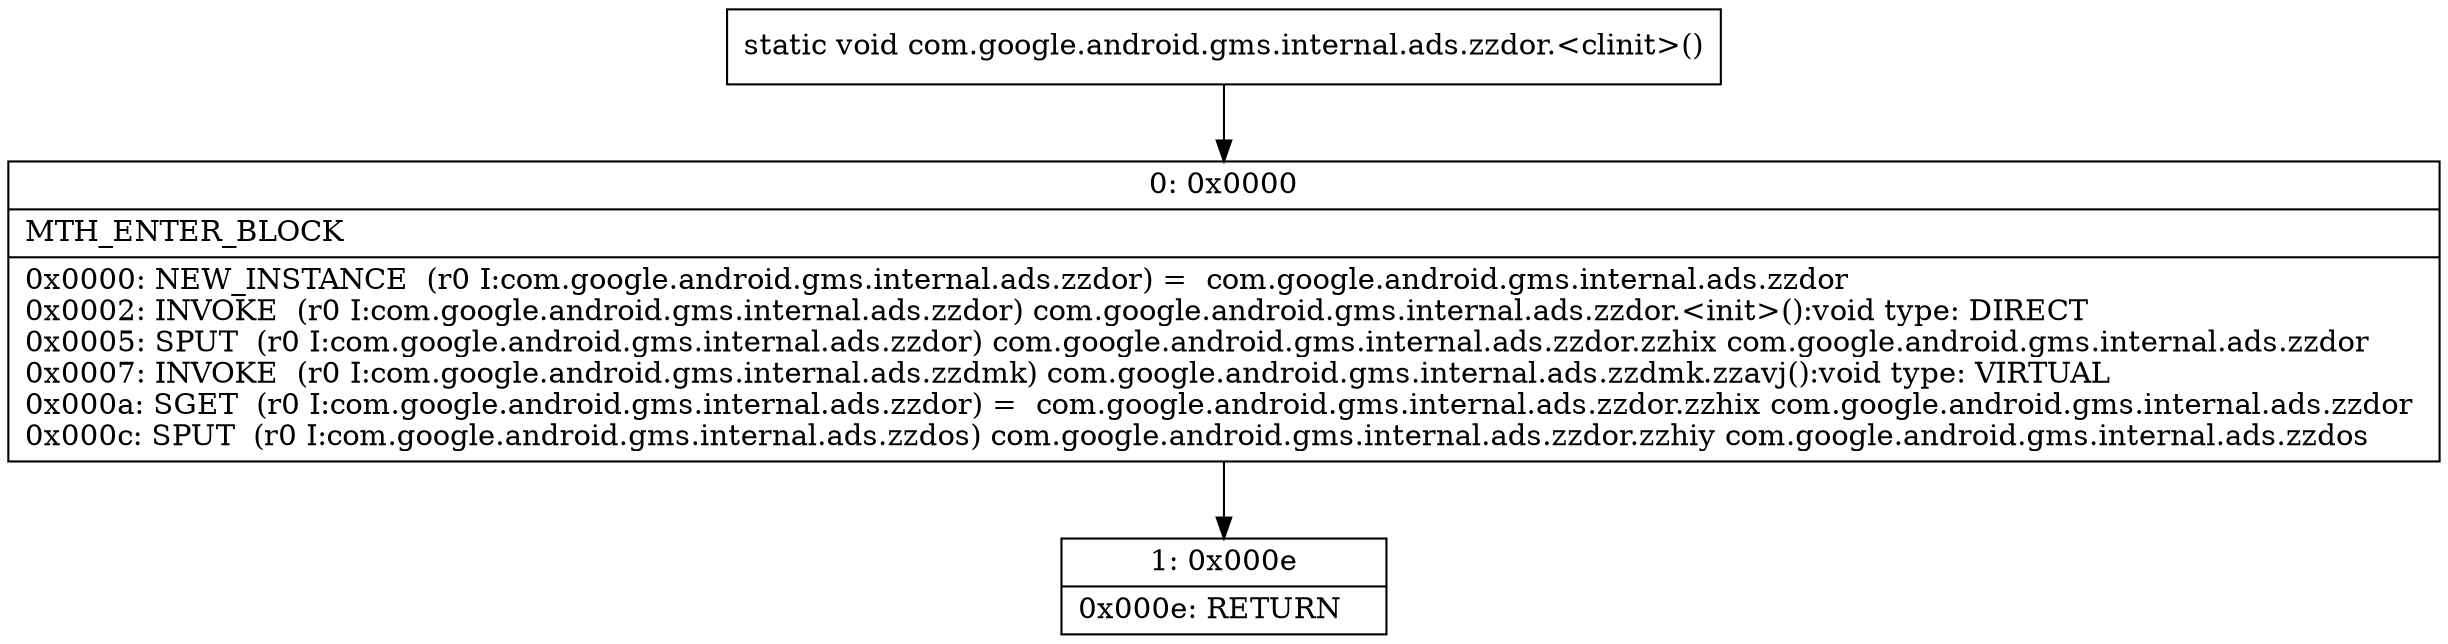 digraph "CFG forcom.google.android.gms.internal.ads.zzdor.\<clinit\>()V" {
Node_0 [shape=record,label="{0\:\ 0x0000|MTH_ENTER_BLOCK\l|0x0000: NEW_INSTANCE  (r0 I:com.google.android.gms.internal.ads.zzdor) =  com.google.android.gms.internal.ads.zzdor \l0x0002: INVOKE  (r0 I:com.google.android.gms.internal.ads.zzdor) com.google.android.gms.internal.ads.zzdor.\<init\>():void type: DIRECT \l0x0005: SPUT  (r0 I:com.google.android.gms.internal.ads.zzdor) com.google.android.gms.internal.ads.zzdor.zzhix com.google.android.gms.internal.ads.zzdor \l0x0007: INVOKE  (r0 I:com.google.android.gms.internal.ads.zzdmk) com.google.android.gms.internal.ads.zzdmk.zzavj():void type: VIRTUAL \l0x000a: SGET  (r0 I:com.google.android.gms.internal.ads.zzdor) =  com.google.android.gms.internal.ads.zzdor.zzhix com.google.android.gms.internal.ads.zzdor \l0x000c: SPUT  (r0 I:com.google.android.gms.internal.ads.zzdos) com.google.android.gms.internal.ads.zzdor.zzhiy com.google.android.gms.internal.ads.zzdos \l}"];
Node_1 [shape=record,label="{1\:\ 0x000e|0x000e: RETURN   \l}"];
MethodNode[shape=record,label="{static void com.google.android.gms.internal.ads.zzdor.\<clinit\>() }"];
MethodNode -> Node_0;
Node_0 -> Node_1;
}

